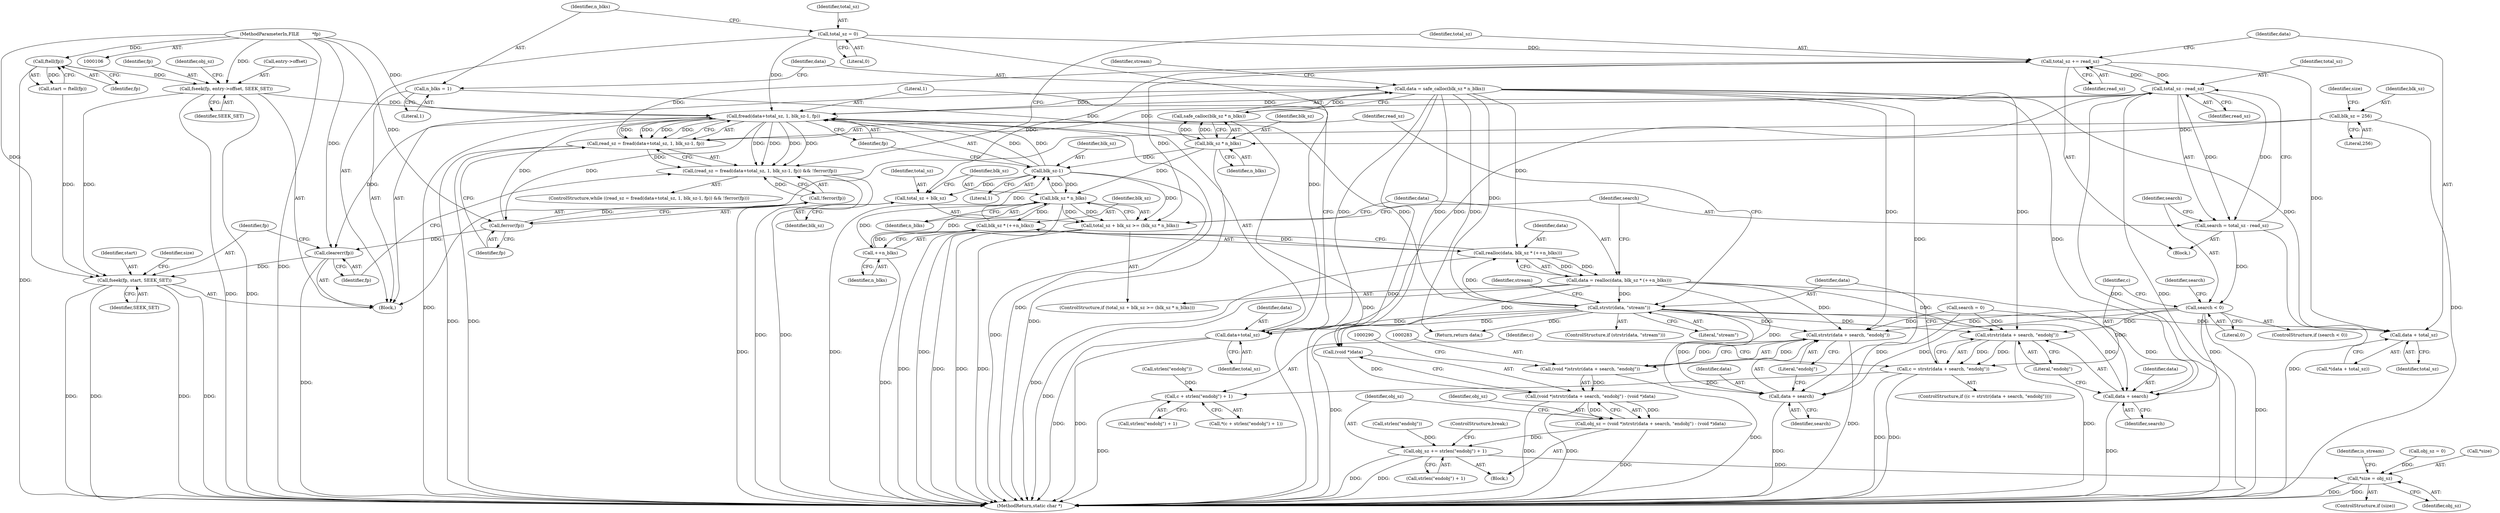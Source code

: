 digraph "0_pdfresurrect_0c4120fffa3dffe97b95c486a120eded82afe8a6_3@API" {
"1000224" [label="(Call,total_sz += read_sz)"];
"1000209" [label="(Call,read_sz = fread(data+total_sz, 1, blk_sz-1, fp))"];
"1000211" [label="(Call,fread(data+total_sz, 1, blk_sz-1, fp))"];
"1000301" [label="(Call,strstr(data, \"stream\"))"];
"1000241" [label="(Call,data = realloc(data, blk_sz * (++n_blks)))"];
"1000243" [label="(Call,realloc(data, blk_sz * (++n_blks)))"];
"1000198" [label="(Call,data = safe_calloc(blk_sz * n_blks))"];
"1000200" [label="(Call,safe_calloc(blk_sz * n_blks))"];
"1000201" [label="(Call,blk_sz * n_blks)"];
"1000114" [label="(Call,blk_sz = 256)"];
"1000195" [label="(Call,n_blks = 1)"];
"1000245" [label="(Call,blk_sz * (++n_blks))"];
"1000238" [label="(Call,blk_sz * n_blks)"];
"1000216" [label="(Call,blk_sz-1)"];
"1000247" [label="(Call,++n_blks)"];
"1000251" [label="(Call,total_sz - read_sz)"];
"1000224" [label="(Call,total_sz += read_sz)"];
"1000192" [label="(Call,total_sz = 0)"];
"1000183" [label="(Call,fseek(fp, entry->offset, SEEK_SET))"];
"1000142" [label="(Call,ftell(fp))"];
"1000107" [label="(MethodParameterIn,FILE         *fp)"];
"1000221" [label="(Call,ferror(fp))"];
"1000229" [label="(Call,data + total_sz)"];
"1000234" [label="(Call,total_sz + blk_sz >= (blk_sz * n_blks))"];
"1000235" [label="(Call,total_sz + blk_sz)"];
"1000208" [label="(Call,(read_sz = fread(data+total_sz, 1, blk_sz-1, fp)) && !ferror(fp))"];
"1000220" [label="(Call,!ferror(fp))"];
"1000307" [label="(Call,clearerr(fp))"];
"1000309" [label="(Call,fseek(fp, start, SEEK_SET))"];
"1000212" [label="(Call,data+total_sz)"];
"1000249" [label="(Call,search = total_sz - read_sz)"];
"1000255" [label="(Call,search < 0)"];
"1000264" [label="(Call,strstr(data + search, \"endobj\"))"];
"1000262" [label="(Call,c = strstr(data + search, \"endobj\"))"];
"1000272" [label="(Call,c + strlen(\"endobj\") + 1)"];
"1000265" [label="(Call,data + search)"];
"1000284" [label="(Call,strstr(data + search, \"endobj\"))"];
"1000282" [label="(Call,(void *)strstr(data + search, \"endobj\"))"];
"1000281" [label="(Call,(void *)strstr(data + search, \"endobj\") - (void *)data)"];
"1000279" [label="(Call,obj_sz = (void *)strstr(data + search, \"endobj\") - (void *)data)"];
"1000292" [label="(Call,obj_sz += strlen(\"endobj\") + 1)"];
"1000315" [label="(Call,*size = obj_sz)"];
"1000285" [label="(Call,data + search)"];
"1000219" [label="(Identifier,fp)"];
"1000263" [label="(Identifier,c)"];
"1000274" [label="(Call,strlen(\"endobj\") + 1)"];
"1000249" [label="(Call,search = total_sz - read_sz)"];
"1000116" [label="(Literal,256)"];
"1000245" [label="(Call,blk_sz * (++n_blks))"];
"1000272" [label="(Call,c + strlen(\"endobj\") + 1)"];
"1000257" [label="(Literal,0)"];
"1000250" [label="(Identifier,search)"];
"1000320" [label="(Identifier,is_stream)"];
"1000303" [label="(Literal,\"stream\")"];
"1000213" [label="(Identifier,data)"];
"1000280" [label="(Identifier,obj_sz)"];
"1000199" [label="(Identifier,data)"];
"1000266" [label="(Identifier,data)"];
"1000192" [label="(Call,total_sz = 0)"];
"1000107" [label="(MethodParameterIn,FILE         *fp)"];
"1000229" [label="(Call,data + total_sz)"];
"1000292" [label="(Call,obj_sz += strlen(\"endobj\") + 1)"];
"1000143" [label="(Identifier,fp)"];
"1000275" [label="(Call,strlen(\"endobj\"))"];
"1000281" [label="(Call,(void *)strstr(data + search, \"endobj\") - (void *)data)"];
"1000254" [label="(ControlStructure,if (search < 0))"];
"1000196" [label="(Identifier,n_blks)"];
"1000239" [label="(Identifier,blk_sz)"];
"1000230" [label="(Identifier,data)"];
"1000312" [label="(Identifier,SEEK_SET)"];
"1000282" [label="(Call,(void *)strstr(data + search, \"endobj\"))"];
"1000222" [label="(Identifier,fp)"];
"1000327" [label="(MethodReturn,static char *)"];
"1000183" [label="(Call,fseek(fp, entry->offset, SEEK_SET))"];
"1000212" [label="(Call,data+total_sz)"];
"1000228" [label="(Call,*(data + total_sz))"];
"1000293" [label="(Identifier,obj_sz)"];
"1000185" [label="(Call,entry->offset)"];
"1000300" [label="(ControlStructure,if (strstr(data, \"stream\")))"];
"1000288" [label="(Literal,\"endobj\")"];
"1000261" [label="(ControlStructure,if ((c = strstr(data + search, \"endobj\"))))"];
"1000243" [label="(Call,realloc(data, blk_sz * (++n_blks)))"];
"1000142" [label="(Call,ftell(fp))"];
"1000294" [label="(Call,strlen(\"endobj\") + 1)"];
"1000286" [label="(Identifier,data)"];
"1000211" [label="(Call,fread(data+total_sz, 1, blk_sz-1, fp))"];
"1000203" [label="(Identifier,n_blks)"];
"1000236" [label="(Identifier,total_sz)"];
"1000140" [label="(Call,start = ftell(fp))"];
"1000309" [label="(Call,fseek(fp, start, SEEK_SET))"];
"1000205" [label="(Identifier,stream)"];
"1000318" [label="(Identifier,obj_sz)"];
"1000184" [label="(Identifier,fp)"];
"1000307" [label="(Call,clearerr(fp))"];
"1000190" [label="(Identifier,obj_sz)"];
"1000233" [label="(ControlStructure,if (total_sz + blk_sz >= (blk_sz * n_blks)))"];
"1000284" [label="(Call,strstr(data + search, \"endobj\"))"];
"1000313" [label="(ControlStructure,if (size))"];
"1000287" [label="(Identifier,search)"];
"1000259" [label="(Identifier,search)"];
"1000221" [label="(Call,ferror(fp))"];
"1000244" [label="(Identifier,data)"];
"1000235" [label="(Call,total_sz + blk_sz)"];
"1000207" [label="(ControlStructure,while ((read_sz = fread(data+total_sz, 1, blk_sz-1, fp)) && !ferror(fp)))"];
"1000237" [label="(Identifier,blk_sz)"];
"1000267" [label="(Identifier,search)"];
"1000298" [label="(ControlStructure,break;)"];
"1000231" [label="(Identifier,total_sz)"];
"1000251" [label="(Call,total_sz - read_sz)"];
"1000240" [label="(Identifier,n_blks)"];
"1000217" [label="(Identifier,blk_sz)"];
"1000268" [label="(Literal,\"endobj\")"];
"1000224" [label="(Call,total_sz += read_sz)"];
"1000129" [label="(Identifier,size)"];
"1000295" [label="(Call,strlen(\"endobj\"))"];
"1000302" [label="(Identifier,data)"];
"1000225" [label="(Identifier,total_sz)"];
"1000311" [label="(Identifier,start)"];
"1000215" [label="(Literal,1)"];
"1000115" [label="(Identifier,blk_sz)"];
"1000201" [label="(Call,blk_sz * n_blks)"];
"1000315" [label="(Call,*size = obj_sz)"];
"1000279" [label="(Call,obj_sz = (void *)strstr(data + search, \"endobj\") - (void *)data)"];
"1000189" [label="(Call,obj_sz = 0)"];
"1000247" [label="(Call,++n_blks)"];
"1000209" [label="(Call,read_sz = fread(data+total_sz, 1, blk_sz-1, fp))"];
"1000256" [label="(Identifier,search)"];
"1000188" [label="(Identifier,SEEK_SET)"];
"1000200" [label="(Call,safe_calloc(blk_sz * n_blks))"];
"1000314" [label="(Identifier,size)"];
"1000264" [label="(Call,strstr(data + search, \"endobj\"))"];
"1000310" [label="(Identifier,fp)"];
"1000195" [label="(Call,n_blks = 1)"];
"1000112" [label="(Block,)"];
"1000220" [label="(Call,!ferror(fp))"];
"1000218" [label="(Literal,1)"];
"1000325" [label="(Return,return data;)"];
"1000223" [label="(Block,)"];
"1000253" [label="(Identifier,read_sz)"];
"1000234" [label="(Call,total_sz + blk_sz >= (blk_sz * n_blks))"];
"1000202" [label="(Identifier,blk_sz)"];
"1000248" [label="(Identifier,n_blks)"];
"1000246" [label="(Identifier,blk_sz)"];
"1000198" [label="(Call,data = safe_calloc(blk_sz * n_blks))"];
"1000197" [label="(Literal,1)"];
"1000269" [label="(Block,)"];
"1000273" [label="(Identifier,c)"];
"1000265" [label="(Call,data + search)"];
"1000194" [label="(Literal,0)"];
"1000271" [label="(Call,*(c + strlen(\"endobj\") + 1))"];
"1000214" [label="(Identifier,total_sz)"];
"1000216" [label="(Call,blk_sz-1)"];
"1000242" [label="(Identifier,data)"];
"1000262" [label="(Call,c = strstr(data + search, \"endobj\"))"];
"1000210" [label="(Identifier,read_sz)"];
"1000258" [label="(Call,search = 0)"];
"1000305" [label="(Identifier,stream)"];
"1000289" [label="(Call,(void *)data)"];
"1000301" [label="(Call,strstr(data, \"stream\"))"];
"1000241" [label="(Call,data = realloc(data, blk_sz * (++n_blks)))"];
"1000208" [label="(Call,(read_sz = fread(data+total_sz, 1, blk_sz-1, fp)) && !ferror(fp))"];
"1000114" [label="(Call,blk_sz = 256)"];
"1000238" [label="(Call,blk_sz * n_blks)"];
"1000308" [label="(Identifier,fp)"];
"1000193" [label="(Identifier,total_sz)"];
"1000285" [label="(Call,data + search)"];
"1000316" [label="(Call,*size)"];
"1000252" [label="(Identifier,total_sz)"];
"1000226" [label="(Identifier,read_sz)"];
"1000255" [label="(Call,search < 0)"];
"1000224" -> "1000223"  [label="AST: "];
"1000224" -> "1000226"  [label="CFG: "];
"1000225" -> "1000224"  [label="AST: "];
"1000226" -> "1000224"  [label="AST: "];
"1000230" -> "1000224"  [label="CFG: "];
"1000209" -> "1000224"  [label="DDG: "];
"1000251" -> "1000224"  [label="DDG: "];
"1000192" -> "1000224"  [label="DDG: "];
"1000224" -> "1000229"  [label="DDG: "];
"1000224" -> "1000234"  [label="DDG: "];
"1000224" -> "1000235"  [label="DDG: "];
"1000224" -> "1000251"  [label="DDG: "];
"1000209" -> "1000208"  [label="AST: "];
"1000209" -> "1000211"  [label="CFG: "];
"1000210" -> "1000209"  [label="AST: "];
"1000211" -> "1000209"  [label="AST: "];
"1000222" -> "1000209"  [label="CFG: "];
"1000208" -> "1000209"  [label="CFG: "];
"1000209" -> "1000327"  [label="DDG: "];
"1000209" -> "1000327"  [label="DDG: "];
"1000209" -> "1000208"  [label="DDG: "];
"1000211" -> "1000209"  [label="DDG: "];
"1000211" -> "1000209"  [label="DDG: "];
"1000211" -> "1000209"  [label="DDG: "];
"1000211" -> "1000209"  [label="DDG: "];
"1000209" -> "1000251"  [label="DDG: "];
"1000211" -> "1000219"  [label="CFG: "];
"1000212" -> "1000211"  [label="AST: "];
"1000215" -> "1000211"  [label="AST: "];
"1000216" -> "1000211"  [label="AST: "];
"1000219" -> "1000211"  [label="AST: "];
"1000211" -> "1000327"  [label="DDG: "];
"1000211" -> "1000327"  [label="DDG: "];
"1000211" -> "1000208"  [label="DDG: "];
"1000211" -> "1000208"  [label="DDG: "];
"1000211" -> "1000208"  [label="DDG: "];
"1000211" -> "1000208"  [label="DDG: "];
"1000301" -> "1000211"  [label="DDG: "];
"1000198" -> "1000211"  [label="DDG: "];
"1000251" -> "1000211"  [label="DDG: "];
"1000192" -> "1000211"  [label="DDG: "];
"1000216" -> "1000211"  [label="DDG: "];
"1000216" -> "1000211"  [label="DDG: "];
"1000183" -> "1000211"  [label="DDG: "];
"1000221" -> "1000211"  [label="DDG: "];
"1000107" -> "1000211"  [label="DDG: "];
"1000211" -> "1000221"  [label="DDG: "];
"1000211" -> "1000307"  [label="DDG: "];
"1000301" -> "1000300"  [label="AST: "];
"1000301" -> "1000303"  [label="CFG: "];
"1000302" -> "1000301"  [label="AST: "];
"1000303" -> "1000301"  [label="AST: "];
"1000210" -> "1000301"  [label="CFG: "];
"1000305" -> "1000301"  [label="CFG: "];
"1000301" -> "1000327"  [label="DDG: "];
"1000301" -> "1000212"  [label="DDG: "];
"1000301" -> "1000229"  [label="DDG: "];
"1000301" -> "1000243"  [label="DDG: "];
"1000301" -> "1000264"  [label="DDG: "];
"1000301" -> "1000265"  [label="DDG: "];
"1000301" -> "1000284"  [label="DDG: "];
"1000301" -> "1000285"  [label="DDG: "];
"1000301" -> "1000289"  [label="DDG: "];
"1000241" -> "1000301"  [label="DDG: "];
"1000198" -> "1000301"  [label="DDG: "];
"1000301" -> "1000325"  [label="DDG: "];
"1000241" -> "1000233"  [label="AST: "];
"1000241" -> "1000243"  [label="CFG: "];
"1000242" -> "1000241"  [label="AST: "];
"1000243" -> "1000241"  [label="AST: "];
"1000250" -> "1000241"  [label="CFG: "];
"1000241" -> "1000327"  [label="DDG: "];
"1000243" -> "1000241"  [label="DDG: "];
"1000243" -> "1000241"  [label="DDG: "];
"1000241" -> "1000264"  [label="DDG: "];
"1000241" -> "1000265"  [label="DDG: "];
"1000241" -> "1000284"  [label="DDG: "];
"1000241" -> "1000285"  [label="DDG: "];
"1000241" -> "1000289"  [label="DDG: "];
"1000243" -> "1000245"  [label="CFG: "];
"1000244" -> "1000243"  [label="AST: "];
"1000245" -> "1000243"  [label="AST: "];
"1000243" -> "1000327"  [label="DDG: "];
"1000198" -> "1000243"  [label="DDG: "];
"1000245" -> "1000243"  [label="DDG: "];
"1000198" -> "1000112"  [label="AST: "];
"1000198" -> "1000200"  [label="CFG: "];
"1000199" -> "1000198"  [label="AST: "];
"1000200" -> "1000198"  [label="AST: "];
"1000205" -> "1000198"  [label="CFG: "];
"1000198" -> "1000327"  [label="DDG: "];
"1000200" -> "1000198"  [label="DDG: "];
"1000198" -> "1000212"  [label="DDG: "];
"1000198" -> "1000229"  [label="DDG: "];
"1000198" -> "1000264"  [label="DDG: "];
"1000198" -> "1000265"  [label="DDG: "];
"1000198" -> "1000284"  [label="DDG: "];
"1000198" -> "1000285"  [label="DDG: "];
"1000198" -> "1000289"  [label="DDG: "];
"1000198" -> "1000325"  [label="DDG: "];
"1000200" -> "1000201"  [label="CFG: "];
"1000201" -> "1000200"  [label="AST: "];
"1000200" -> "1000327"  [label="DDG: "];
"1000201" -> "1000200"  [label="DDG: "];
"1000201" -> "1000200"  [label="DDG: "];
"1000201" -> "1000203"  [label="CFG: "];
"1000202" -> "1000201"  [label="AST: "];
"1000203" -> "1000201"  [label="AST: "];
"1000201" -> "1000327"  [label="DDG: "];
"1000114" -> "1000201"  [label="DDG: "];
"1000195" -> "1000201"  [label="DDG: "];
"1000201" -> "1000216"  [label="DDG: "];
"1000201" -> "1000238"  [label="DDG: "];
"1000114" -> "1000112"  [label="AST: "];
"1000114" -> "1000116"  [label="CFG: "];
"1000115" -> "1000114"  [label="AST: "];
"1000116" -> "1000114"  [label="AST: "];
"1000129" -> "1000114"  [label="CFG: "];
"1000114" -> "1000327"  [label="DDG: "];
"1000195" -> "1000112"  [label="AST: "];
"1000195" -> "1000197"  [label="CFG: "];
"1000196" -> "1000195"  [label="AST: "];
"1000197" -> "1000195"  [label="AST: "];
"1000199" -> "1000195"  [label="CFG: "];
"1000245" -> "1000247"  [label="CFG: "];
"1000246" -> "1000245"  [label="AST: "];
"1000247" -> "1000245"  [label="AST: "];
"1000245" -> "1000327"  [label="DDG: "];
"1000245" -> "1000216"  [label="DDG: "];
"1000238" -> "1000245"  [label="DDG: "];
"1000247" -> "1000245"  [label="DDG: "];
"1000238" -> "1000234"  [label="AST: "];
"1000238" -> "1000240"  [label="CFG: "];
"1000239" -> "1000238"  [label="AST: "];
"1000240" -> "1000238"  [label="AST: "];
"1000234" -> "1000238"  [label="CFG: "];
"1000238" -> "1000327"  [label="DDG: "];
"1000238" -> "1000327"  [label="DDG: "];
"1000238" -> "1000216"  [label="DDG: "];
"1000238" -> "1000234"  [label="DDG: "];
"1000238" -> "1000234"  [label="DDG: "];
"1000216" -> "1000238"  [label="DDG: "];
"1000247" -> "1000238"  [label="DDG: "];
"1000238" -> "1000247"  [label="DDG: "];
"1000216" -> "1000218"  [label="CFG: "];
"1000217" -> "1000216"  [label="AST: "];
"1000218" -> "1000216"  [label="AST: "];
"1000219" -> "1000216"  [label="CFG: "];
"1000216" -> "1000327"  [label="DDG: "];
"1000216" -> "1000234"  [label="DDG: "];
"1000216" -> "1000235"  [label="DDG: "];
"1000247" -> "1000248"  [label="CFG: "];
"1000248" -> "1000247"  [label="AST: "];
"1000247" -> "1000327"  [label="DDG: "];
"1000251" -> "1000249"  [label="AST: "];
"1000251" -> "1000253"  [label="CFG: "];
"1000252" -> "1000251"  [label="AST: "];
"1000253" -> "1000251"  [label="AST: "];
"1000249" -> "1000251"  [label="CFG: "];
"1000251" -> "1000327"  [label="DDG: "];
"1000251" -> "1000327"  [label="DDG: "];
"1000251" -> "1000212"  [label="DDG: "];
"1000251" -> "1000249"  [label="DDG: "];
"1000251" -> "1000249"  [label="DDG: "];
"1000192" -> "1000112"  [label="AST: "];
"1000192" -> "1000194"  [label="CFG: "];
"1000193" -> "1000192"  [label="AST: "];
"1000194" -> "1000192"  [label="AST: "];
"1000196" -> "1000192"  [label="CFG: "];
"1000192" -> "1000212"  [label="DDG: "];
"1000183" -> "1000112"  [label="AST: "];
"1000183" -> "1000188"  [label="CFG: "];
"1000184" -> "1000183"  [label="AST: "];
"1000185" -> "1000183"  [label="AST: "];
"1000188" -> "1000183"  [label="AST: "];
"1000190" -> "1000183"  [label="CFG: "];
"1000183" -> "1000327"  [label="DDG: "];
"1000183" -> "1000327"  [label="DDG: "];
"1000142" -> "1000183"  [label="DDG: "];
"1000107" -> "1000183"  [label="DDG: "];
"1000183" -> "1000309"  [label="DDG: "];
"1000142" -> "1000140"  [label="AST: "];
"1000142" -> "1000143"  [label="CFG: "];
"1000143" -> "1000142"  [label="AST: "];
"1000140" -> "1000142"  [label="CFG: "];
"1000142" -> "1000327"  [label="DDG: "];
"1000142" -> "1000140"  [label="DDG: "];
"1000107" -> "1000142"  [label="DDG: "];
"1000107" -> "1000106"  [label="AST: "];
"1000107" -> "1000327"  [label="DDG: "];
"1000107" -> "1000221"  [label="DDG: "];
"1000107" -> "1000307"  [label="DDG: "];
"1000107" -> "1000309"  [label="DDG: "];
"1000221" -> "1000220"  [label="AST: "];
"1000221" -> "1000222"  [label="CFG: "];
"1000222" -> "1000221"  [label="AST: "];
"1000220" -> "1000221"  [label="CFG: "];
"1000221" -> "1000220"  [label="DDG: "];
"1000221" -> "1000307"  [label="DDG: "];
"1000229" -> "1000228"  [label="AST: "];
"1000229" -> "1000231"  [label="CFG: "];
"1000230" -> "1000229"  [label="AST: "];
"1000231" -> "1000229"  [label="AST: "];
"1000228" -> "1000229"  [label="CFG: "];
"1000234" -> "1000233"  [label="AST: "];
"1000235" -> "1000234"  [label="AST: "];
"1000242" -> "1000234"  [label="CFG: "];
"1000250" -> "1000234"  [label="CFG: "];
"1000234" -> "1000327"  [label="DDG: "];
"1000234" -> "1000327"  [label="DDG: "];
"1000234" -> "1000327"  [label="DDG: "];
"1000235" -> "1000237"  [label="CFG: "];
"1000236" -> "1000235"  [label="AST: "];
"1000237" -> "1000235"  [label="AST: "];
"1000239" -> "1000235"  [label="CFG: "];
"1000208" -> "1000207"  [label="AST: "];
"1000208" -> "1000220"  [label="CFG: "];
"1000220" -> "1000208"  [label="AST: "];
"1000225" -> "1000208"  [label="CFG: "];
"1000308" -> "1000208"  [label="CFG: "];
"1000208" -> "1000327"  [label="DDG: "];
"1000208" -> "1000327"  [label="DDG: "];
"1000220" -> "1000208"  [label="DDG: "];
"1000220" -> "1000327"  [label="DDG: "];
"1000307" -> "1000112"  [label="AST: "];
"1000307" -> "1000308"  [label="CFG: "];
"1000308" -> "1000307"  [label="AST: "];
"1000310" -> "1000307"  [label="CFG: "];
"1000307" -> "1000327"  [label="DDG: "];
"1000307" -> "1000309"  [label="DDG: "];
"1000309" -> "1000112"  [label="AST: "];
"1000309" -> "1000312"  [label="CFG: "];
"1000310" -> "1000309"  [label="AST: "];
"1000311" -> "1000309"  [label="AST: "];
"1000312" -> "1000309"  [label="AST: "];
"1000314" -> "1000309"  [label="CFG: "];
"1000309" -> "1000327"  [label="DDG: "];
"1000309" -> "1000327"  [label="DDG: "];
"1000309" -> "1000327"  [label="DDG: "];
"1000309" -> "1000327"  [label="DDG: "];
"1000140" -> "1000309"  [label="DDG: "];
"1000212" -> "1000214"  [label="CFG: "];
"1000213" -> "1000212"  [label="AST: "];
"1000214" -> "1000212"  [label="AST: "];
"1000215" -> "1000212"  [label="CFG: "];
"1000212" -> "1000327"  [label="DDG: "];
"1000212" -> "1000327"  [label="DDG: "];
"1000249" -> "1000223"  [label="AST: "];
"1000250" -> "1000249"  [label="AST: "];
"1000256" -> "1000249"  [label="CFG: "];
"1000249" -> "1000327"  [label="DDG: "];
"1000249" -> "1000255"  [label="DDG: "];
"1000255" -> "1000254"  [label="AST: "];
"1000255" -> "1000257"  [label="CFG: "];
"1000256" -> "1000255"  [label="AST: "];
"1000257" -> "1000255"  [label="AST: "];
"1000259" -> "1000255"  [label="CFG: "];
"1000263" -> "1000255"  [label="CFG: "];
"1000255" -> "1000327"  [label="DDG: "];
"1000255" -> "1000264"  [label="DDG: "];
"1000255" -> "1000265"  [label="DDG: "];
"1000255" -> "1000284"  [label="DDG: "];
"1000255" -> "1000285"  [label="DDG: "];
"1000264" -> "1000262"  [label="AST: "];
"1000264" -> "1000268"  [label="CFG: "];
"1000265" -> "1000264"  [label="AST: "];
"1000268" -> "1000264"  [label="AST: "];
"1000262" -> "1000264"  [label="CFG: "];
"1000264" -> "1000327"  [label="DDG: "];
"1000264" -> "1000262"  [label="DDG: "];
"1000264" -> "1000262"  [label="DDG: "];
"1000258" -> "1000264"  [label="DDG: "];
"1000262" -> "1000261"  [label="AST: "];
"1000263" -> "1000262"  [label="AST: "];
"1000273" -> "1000262"  [label="CFG: "];
"1000302" -> "1000262"  [label="CFG: "];
"1000262" -> "1000327"  [label="DDG: "];
"1000262" -> "1000327"  [label="DDG: "];
"1000262" -> "1000272"  [label="DDG: "];
"1000272" -> "1000271"  [label="AST: "];
"1000272" -> "1000274"  [label="CFG: "];
"1000273" -> "1000272"  [label="AST: "];
"1000274" -> "1000272"  [label="AST: "];
"1000271" -> "1000272"  [label="CFG: "];
"1000272" -> "1000327"  [label="DDG: "];
"1000275" -> "1000272"  [label="DDG: "];
"1000265" -> "1000267"  [label="CFG: "];
"1000266" -> "1000265"  [label="AST: "];
"1000267" -> "1000265"  [label="AST: "];
"1000268" -> "1000265"  [label="CFG: "];
"1000265" -> "1000327"  [label="DDG: "];
"1000258" -> "1000265"  [label="DDG: "];
"1000284" -> "1000282"  [label="AST: "];
"1000284" -> "1000288"  [label="CFG: "];
"1000285" -> "1000284"  [label="AST: "];
"1000288" -> "1000284"  [label="AST: "];
"1000282" -> "1000284"  [label="CFG: "];
"1000284" -> "1000327"  [label="DDG: "];
"1000284" -> "1000282"  [label="DDG: "];
"1000284" -> "1000282"  [label="DDG: "];
"1000258" -> "1000284"  [label="DDG: "];
"1000282" -> "1000281"  [label="AST: "];
"1000283" -> "1000282"  [label="AST: "];
"1000290" -> "1000282"  [label="CFG: "];
"1000282" -> "1000327"  [label="DDG: "];
"1000282" -> "1000281"  [label="DDG: "];
"1000281" -> "1000279"  [label="AST: "];
"1000281" -> "1000289"  [label="CFG: "];
"1000289" -> "1000281"  [label="AST: "];
"1000279" -> "1000281"  [label="CFG: "];
"1000281" -> "1000327"  [label="DDG: "];
"1000281" -> "1000327"  [label="DDG: "];
"1000281" -> "1000279"  [label="DDG: "];
"1000281" -> "1000279"  [label="DDG: "];
"1000289" -> "1000281"  [label="DDG: "];
"1000279" -> "1000269"  [label="AST: "];
"1000280" -> "1000279"  [label="AST: "];
"1000293" -> "1000279"  [label="CFG: "];
"1000279" -> "1000327"  [label="DDG: "];
"1000279" -> "1000292"  [label="DDG: "];
"1000292" -> "1000269"  [label="AST: "];
"1000292" -> "1000294"  [label="CFG: "];
"1000293" -> "1000292"  [label="AST: "];
"1000294" -> "1000292"  [label="AST: "];
"1000298" -> "1000292"  [label="CFG: "];
"1000292" -> "1000327"  [label="DDG: "];
"1000292" -> "1000327"  [label="DDG: "];
"1000295" -> "1000292"  [label="DDG: "];
"1000292" -> "1000315"  [label="DDG: "];
"1000315" -> "1000313"  [label="AST: "];
"1000315" -> "1000318"  [label="CFG: "];
"1000316" -> "1000315"  [label="AST: "];
"1000318" -> "1000315"  [label="AST: "];
"1000320" -> "1000315"  [label="CFG: "];
"1000315" -> "1000327"  [label="DDG: "];
"1000315" -> "1000327"  [label="DDG: "];
"1000189" -> "1000315"  [label="DDG: "];
"1000285" -> "1000287"  [label="CFG: "];
"1000286" -> "1000285"  [label="AST: "];
"1000287" -> "1000285"  [label="AST: "];
"1000288" -> "1000285"  [label="CFG: "];
"1000285" -> "1000327"  [label="DDG: "];
"1000258" -> "1000285"  [label="DDG: "];
}
